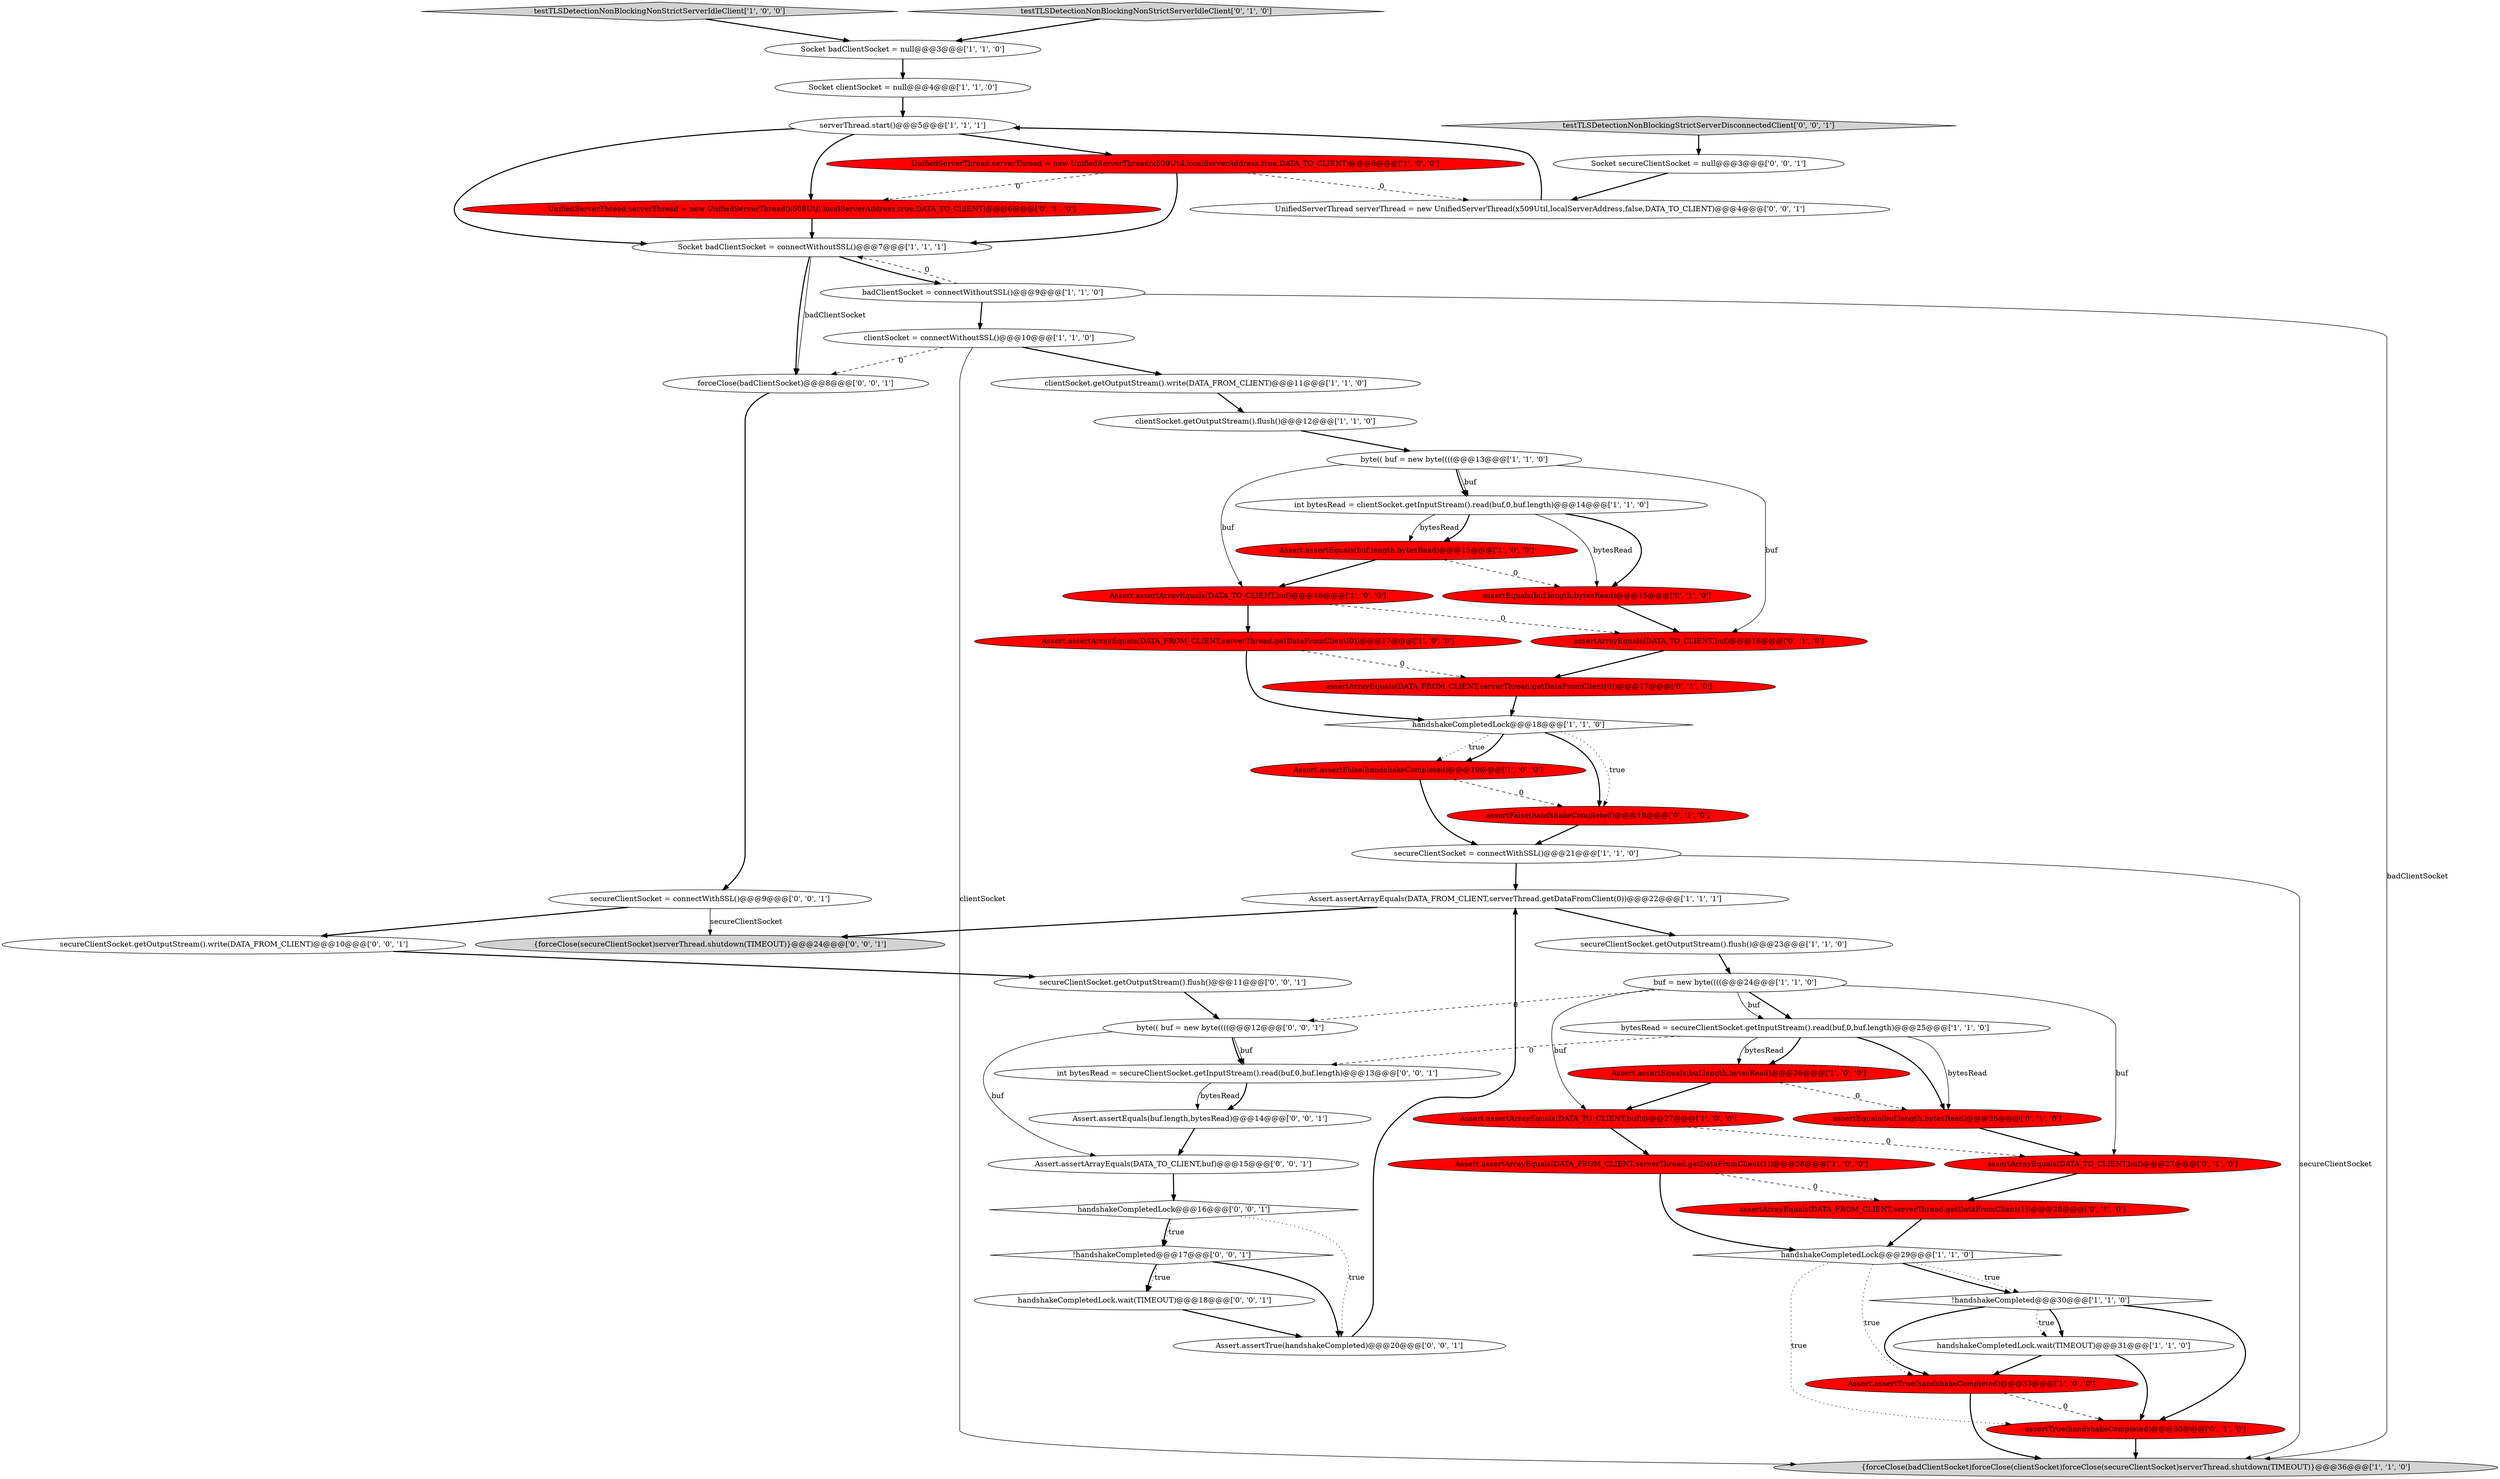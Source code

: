 digraph {
30 [style = filled, label = "assertArrayEquals(DATA_FROM_CLIENT,serverThread.getDataFromClient(0))@@@17@@@['0', '1', '0']", fillcolor = red, shape = ellipse image = "AAA1AAABBB2BBB"];
3 [style = filled, label = "Socket clientSocket = null@@@4@@@['1', '1', '0']", fillcolor = white, shape = ellipse image = "AAA0AAABBB1BBB"];
19 [style = filled, label = "bytesRead = secureClientSocket.getInputStream().read(buf,0,buf.length)@@@25@@@['1', '1', '0']", fillcolor = white, shape = ellipse image = "AAA0AAABBB1BBB"];
37 [style = filled, label = "UnifiedServerThread serverThread = new UnifiedServerThread(x509Util,localServerAddress,true,DATA_TO_CLIENT)@@@6@@@['0', '1', '0']", fillcolor = red, shape = ellipse image = "AAA1AAABBB2BBB"];
17 [style = filled, label = "Assert.assertTrue(handshakeCompleted)@@@33@@@['1', '0', '0']", fillcolor = red, shape = ellipse image = "AAA1AAABBB1BBB"];
12 [style = filled, label = "secureClientSocket = connectWithSSL()@@@21@@@['1', '1', '0']", fillcolor = white, shape = ellipse image = "AAA0AAABBB1BBB"];
41 [style = filled, label = "byte(( buf = new byte((((@@@12@@@['0', '0', '1']", fillcolor = white, shape = ellipse image = "AAA0AAABBB3BBB"];
8 [style = filled, label = "Assert.assertArrayEquals(DATA_TO_CLIENT,buf)@@@16@@@['1', '0', '0']", fillcolor = red, shape = ellipse image = "AAA1AAABBB1BBB"];
48 [style = filled, label = "secureClientSocket = connectWithSSL()@@@9@@@['0', '0', '1']", fillcolor = white, shape = ellipse image = "AAA0AAABBB3BBB"];
47 [style = filled, label = "int bytesRead = secureClientSocket.getInputStream().read(buf,0,buf.length)@@@13@@@['0', '0', '1']", fillcolor = white, shape = ellipse image = "AAA0AAABBB3BBB"];
54 [style = filled, label = "Socket secureClientSocket = null@@@3@@@['0', '0', '1']", fillcolor = white, shape = ellipse image = "AAA0AAABBB3BBB"];
6 [style = filled, label = "{forceClose(badClientSocket)forceClose(clientSocket)forceClose(secureClientSocket)serverThread.shutdown(TIMEOUT)}@@@36@@@['1', '1', '0']", fillcolor = lightgray, shape = ellipse image = "AAA0AAABBB1BBB"];
11 [style = filled, label = "Assert.assertArrayEquals(DATA_FROM_CLIENT,serverThread.getDataFromClient(0))@@@22@@@['1', '1', '1']", fillcolor = white, shape = ellipse image = "AAA0AAABBB1BBB"];
25 [style = filled, label = "Assert.assertArrayEquals(DATA_FROM_CLIENT,serverThread.getDataFromClient(1))@@@28@@@['1', '0', '0']", fillcolor = red, shape = ellipse image = "AAA1AAABBB1BBB"];
44 [style = filled, label = "{forceClose(secureClientSocket)serverThread.shutdown(TIMEOUT)}@@@24@@@['0', '0', '1']", fillcolor = lightgray, shape = ellipse image = "AAA0AAABBB3BBB"];
20 [style = filled, label = "!handshakeCompleted@@@30@@@['1', '1', '0']", fillcolor = white, shape = diamond image = "AAA0AAABBB1BBB"];
4 [style = filled, label = "Socket badClientSocket = connectWithoutSSL()@@@7@@@['1', '1', '1']", fillcolor = white, shape = ellipse image = "AAA0AAABBB1BBB"];
45 [style = filled, label = "testTLSDetectionNonBlockingStrictServerDisconnectedClient['0', '0', '1']", fillcolor = lightgray, shape = diamond image = "AAA0AAABBB3BBB"];
7 [style = filled, label = "handshakeCompletedLock@@@29@@@['1', '1', '0']", fillcolor = white, shape = diamond image = "AAA0AAABBB1BBB"];
52 [style = filled, label = "!handshakeCompleted@@@17@@@['0', '0', '1']", fillcolor = white, shape = diamond image = "AAA0AAABBB3BBB"];
22 [style = filled, label = "clientSocket = connectWithoutSSL()@@@10@@@['1', '1', '0']", fillcolor = white, shape = ellipse image = "AAA0AAABBB1BBB"];
24 [style = filled, label = "byte(( buf = new byte((((@@@13@@@['1', '1', '0']", fillcolor = white, shape = ellipse image = "AAA0AAABBB1BBB"];
0 [style = filled, label = "buf = new byte((((@@@24@@@['1', '1', '0']", fillcolor = white, shape = ellipse image = "AAA0AAABBB1BBB"];
55 [style = filled, label = "Assert.assertEquals(buf.length,bytesRead)@@@14@@@['0', '0', '1']", fillcolor = white, shape = ellipse image = "AAA0AAABBB3BBB"];
9 [style = filled, label = "clientSocket.getOutputStream().write(DATA_FROM_CLIENT)@@@11@@@['1', '1', '0']", fillcolor = white, shape = ellipse image = "AAA0AAABBB1BBB"];
26 [style = filled, label = "serverThread.start()@@@5@@@['1', '1', '1']", fillcolor = white, shape = ellipse image = "AAA0AAABBB1BBB"];
49 [style = filled, label = "Assert.assertArrayEquals(DATA_TO_CLIENT,buf)@@@15@@@['0', '0', '1']", fillcolor = white, shape = ellipse image = "AAA0AAABBB3BBB"];
43 [style = filled, label = "forceClose(badClientSocket)@@@8@@@['0', '0', '1']", fillcolor = white, shape = ellipse image = "AAA0AAABBB3BBB"];
40 [style = filled, label = "handshakeCompletedLock.wait(TIMEOUT)@@@18@@@['0', '0', '1']", fillcolor = white, shape = ellipse image = "AAA0AAABBB3BBB"];
50 [style = filled, label = "secureClientSocket.getOutputStream().write(DATA_FROM_CLIENT)@@@10@@@['0', '0', '1']", fillcolor = white, shape = ellipse image = "AAA0AAABBB3BBB"];
10 [style = filled, label = "int bytesRead = clientSocket.getInputStream().read(buf,0,buf.length)@@@14@@@['1', '1', '0']", fillcolor = white, shape = ellipse image = "AAA0AAABBB1BBB"];
18 [style = filled, label = "clientSocket.getOutputStream().flush()@@@12@@@['1', '1', '0']", fillcolor = white, shape = ellipse image = "AAA0AAABBB1BBB"];
23 [style = filled, label = "Assert.assertEquals(buf.length,bytesRead)@@@15@@@['1', '0', '0']", fillcolor = red, shape = ellipse image = "AAA1AAABBB1BBB"];
14 [style = filled, label = "UnifiedServerThread serverThread = new UnifiedServerThread(x509Util,localServerAddress,true,DATA_TO_CLIENT)@@@6@@@['1', '0', '0']", fillcolor = red, shape = ellipse image = "AAA1AAABBB1BBB"];
27 [style = filled, label = "Socket badClientSocket = null@@@3@@@['1', '1', '0']", fillcolor = white, shape = ellipse image = "AAA0AAABBB1BBB"];
13 [style = filled, label = "testTLSDetectionNonBlockingNonStrictServerIdleClient['1', '0', '0']", fillcolor = lightgray, shape = diamond image = "AAA0AAABBB1BBB"];
39 [style = filled, label = "testTLSDetectionNonBlockingNonStrictServerIdleClient['0', '1', '0']", fillcolor = lightgray, shape = diamond image = "AAA0AAABBB2BBB"];
5 [style = filled, label = "Assert.assertEquals(buf.length,bytesRead)@@@26@@@['1', '0', '0']", fillcolor = red, shape = ellipse image = "AAA1AAABBB1BBB"];
53 [style = filled, label = "UnifiedServerThread serverThread = new UnifiedServerThread(x509Util,localServerAddress,false,DATA_TO_CLIENT)@@@4@@@['0', '0', '1']", fillcolor = white, shape = ellipse image = "AAA0AAABBB3BBB"];
29 [style = filled, label = "handshakeCompletedLock.wait(TIMEOUT)@@@31@@@['1', '1', '0']", fillcolor = white, shape = ellipse image = "AAA0AAABBB1BBB"];
2 [style = filled, label = "Assert.assertArrayEquals(DATA_TO_CLIENT,buf)@@@27@@@['1', '0', '0']", fillcolor = red, shape = ellipse image = "AAA1AAABBB1BBB"];
33 [style = filled, label = "assertEquals(buf.length,bytesRead)@@@26@@@['0', '1', '0']", fillcolor = red, shape = ellipse image = "AAA1AAABBB2BBB"];
28 [style = filled, label = "badClientSocket = connectWithoutSSL()@@@9@@@['1', '1', '0']", fillcolor = white, shape = ellipse image = "AAA0AAABBB1BBB"];
34 [style = filled, label = "assertEquals(buf.length,bytesRead)@@@15@@@['0', '1', '0']", fillcolor = red, shape = ellipse image = "AAA1AAABBB2BBB"];
31 [style = filled, label = "assertArrayEquals(DATA_TO_CLIENT,buf)@@@27@@@['0', '1', '0']", fillcolor = red, shape = ellipse image = "AAA1AAABBB2BBB"];
38 [style = filled, label = "assertArrayEquals(DATA_TO_CLIENT,buf)@@@16@@@['0', '1', '0']", fillcolor = red, shape = ellipse image = "AAA1AAABBB2BBB"];
42 [style = filled, label = "Assert.assertTrue(handshakeCompleted)@@@20@@@['0', '0', '1']", fillcolor = white, shape = ellipse image = "AAA0AAABBB3BBB"];
1 [style = filled, label = "Assert.assertArrayEquals(DATA_FROM_CLIENT,serverThread.getDataFromClient(0))@@@17@@@['1', '0', '0']", fillcolor = red, shape = ellipse image = "AAA1AAABBB1BBB"];
16 [style = filled, label = "secureClientSocket.getOutputStream().flush()@@@23@@@['1', '1', '0']", fillcolor = white, shape = ellipse image = "AAA0AAABBB1BBB"];
35 [style = filled, label = "assertFalse(handshakeCompleted)@@@19@@@['0', '1', '0']", fillcolor = red, shape = ellipse image = "AAA1AAABBB2BBB"];
36 [style = filled, label = "assertTrue(handshakeCompleted)@@@33@@@['0', '1', '0']", fillcolor = red, shape = ellipse image = "AAA1AAABBB2BBB"];
15 [style = filled, label = "Assert.assertFalse(handshakeCompleted)@@@19@@@['1', '0', '0']", fillcolor = red, shape = ellipse image = "AAA1AAABBB1BBB"];
21 [style = filled, label = "handshakeCompletedLock@@@18@@@['1', '1', '0']", fillcolor = white, shape = diamond image = "AAA0AAABBB1BBB"];
32 [style = filled, label = "assertArrayEquals(DATA_FROM_CLIENT,serverThread.getDataFromClient(1))@@@28@@@['0', '1', '0']", fillcolor = red, shape = ellipse image = "AAA1AAABBB2BBB"];
46 [style = filled, label = "handshakeCompletedLock@@@16@@@['0', '0', '1']", fillcolor = white, shape = diamond image = "AAA0AAABBB3BBB"];
51 [style = filled, label = "secureClientSocket.getOutputStream().flush()@@@11@@@['0', '0', '1']", fillcolor = white, shape = ellipse image = "AAA0AAABBB3BBB"];
28->6 [style = solid, label="badClientSocket"];
0->19 [style = solid, label="buf"];
16->0 [style = bold, label=""];
21->15 [style = dotted, label="true"];
19->33 [style = solid, label="bytesRead"];
47->55 [style = solid, label="bytesRead"];
10->23 [style = solid, label="bytesRead"];
7->36 [style = dotted, label="true"];
55->49 [style = bold, label=""];
21->15 [style = bold, label=""];
4->43 [style = solid, label="badClientSocket"];
19->47 [style = dashed, label="0"];
8->1 [style = bold, label=""];
19->5 [style = bold, label=""];
38->30 [style = bold, label=""];
1->21 [style = bold, label=""];
12->6 [style = solid, label="secureClientSocket"];
54->53 [style = bold, label=""];
21->35 [style = bold, label=""];
24->8 [style = solid, label="buf"];
24->38 [style = solid, label="buf"];
17->36 [style = dashed, label="0"];
2->25 [style = bold, label=""];
35->12 [style = bold, label=""];
24->10 [style = bold, label=""];
29->36 [style = bold, label=""];
11->16 [style = bold, label=""];
36->6 [style = bold, label=""];
23->34 [style = dashed, label="0"];
0->19 [style = bold, label=""];
22->43 [style = dashed, label="0"];
48->44 [style = solid, label="secureClientSocket"];
11->44 [style = bold, label=""];
22->9 [style = bold, label=""];
12->11 [style = bold, label=""];
26->14 [style = bold, label=""];
48->50 [style = bold, label=""];
32->7 [style = bold, label=""];
23->8 [style = bold, label=""];
25->7 [style = bold, label=""];
26->4 [style = bold, label=""];
52->42 [style = bold, label=""];
0->41 [style = dashed, label="0"];
10->34 [style = bold, label=""];
8->38 [style = dashed, label="0"];
49->46 [style = bold, label=""];
28->4 [style = dashed, label="0"];
5->33 [style = dashed, label="0"];
26->37 [style = bold, label=""];
15->12 [style = bold, label=""];
34->38 [style = bold, label=""];
7->17 [style = dotted, label="true"];
21->35 [style = dotted, label="true"];
14->4 [style = bold, label=""];
19->33 [style = bold, label=""];
18->24 [style = bold, label=""];
29->17 [style = bold, label=""];
14->37 [style = dashed, label="0"];
17->6 [style = bold, label=""];
1->30 [style = dashed, label="0"];
31->32 [style = bold, label=""];
24->10 [style = solid, label="buf"];
3->26 [style = bold, label=""];
19->5 [style = solid, label="bytesRead"];
7->20 [style = bold, label=""];
15->35 [style = dashed, label="0"];
10->34 [style = solid, label="bytesRead"];
30->21 [style = bold, label=""];
13->27 [style = bold, label=""];
9->18 [style = bold, label=""];
42->11 [style = bold, label=""];
10->23 [style = bold, label=""];
52->40 [style = bold, label=""];
53->26 [style = bold, label=""];
41->47 [style = bold, label=""];
22->6 [style = solid, label="clientSocket"];
20->36 [style = bold, label=""];
28->22 [style = bold, label=""];
52->40 [style = dotted, label="true"];
46->52 [style = dotted, label="true"];
0->2 [style = solid, label="buf"];
20->17 [style = bold, label=""];
4->43 [style = bold, label=""];
25->32 [style = dashed, label="0"];
14->53 [style = dashed, label="0"];
20->29 [style = bold, label=""];
43->48 [style = bold, label=""];
27->3 [style = bold, label=""];
0->31 [style = solid, label="buf"];
41->47 [style = solid, label="buf"];
39->27 [style = bold, label=""];
46->52 [style = bold, label=""];
4->28 [style = bold, label=""];
37->4 [style = bold, label=""];
2->31 [style = dashed, label="0"];
7->20 [style = dotted, label="true"];
45->54 [style = bold, label=""];
41->49 [style = solid, label="buf"];
5->2 [style = bold, label=""];
47->55 [style = bold, label=""];
20->29 [style = dotted, label="true"];
50->51 [style = bold, label=""];
33->31 [style = bold, label=""];
46->42 [style = dotted, label="true"];
51->41 [style = bold, label=""];
40->42 [style = bold, label=""];
}
